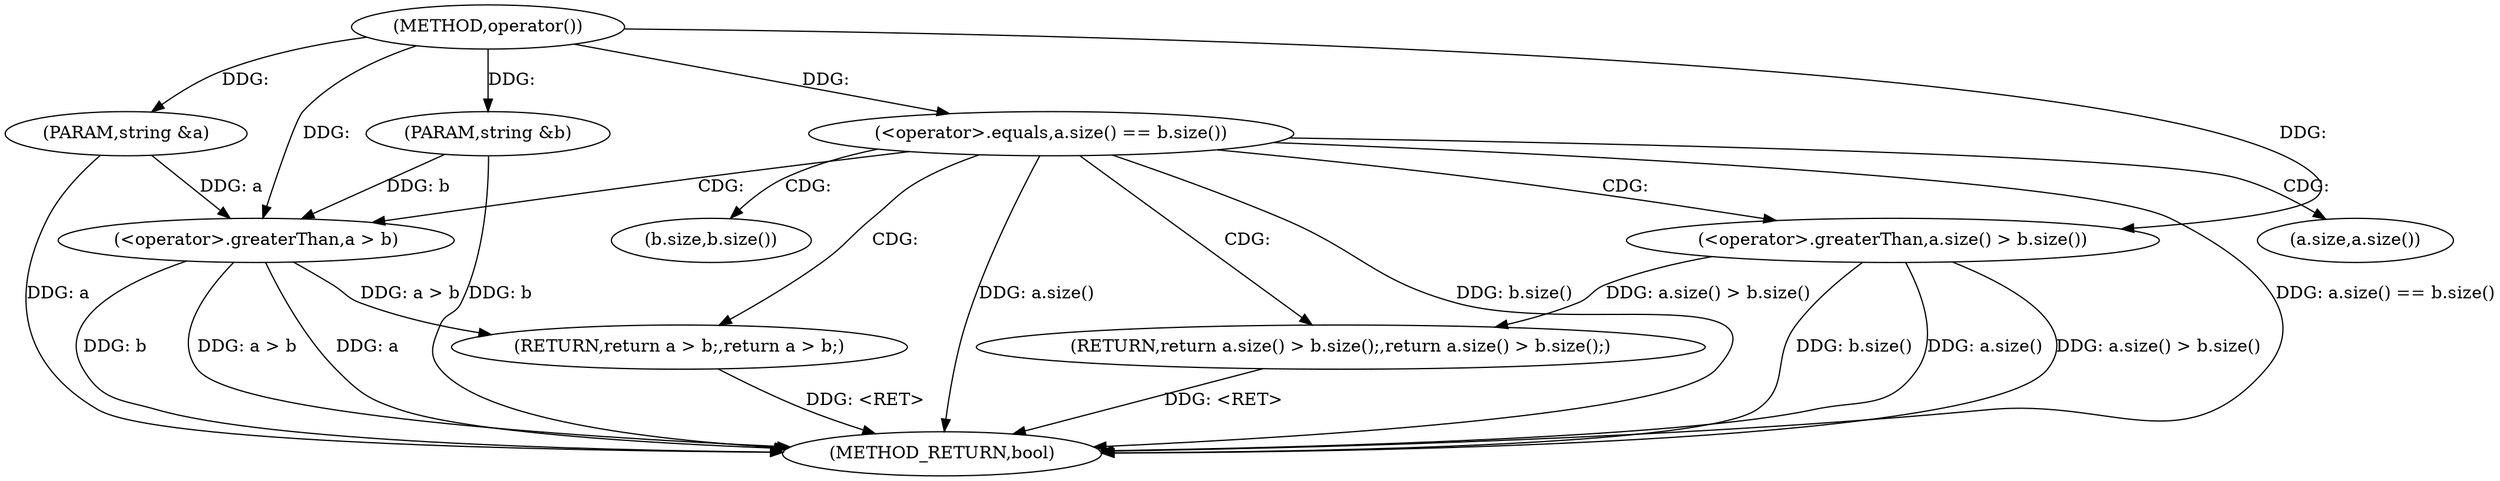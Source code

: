 digraph "operator()" {  
"1000103" [label = "(METHOD,operator())" ]
"1000119" [label = "(METHOD_RETURN,bool)" ]
"1000104" [label = "(PARAM,string &a)" ]
"1000105" [label = "(PARAM,string &b)" ]
"1000115" [label = "(RETURN,return a.size() > b.size();,return a.size() > b.size();)" ]
"1000108" [label = "(<operator>.equals,a.size() == b.size())" ]
"1000111" [label = "(RETURN,return a > b;,return a > b;)" ]
"1000116" [label = "(<operator>.greaterThan,a.size() > b.size())" ]
"1000112" [label = "(<operator>.greaterThan,a > b)" ]
"1000117" [label = "(a.size,a.size())" ]
"1000118" [label = "(b.size,b.size())" ]
  "1000111" -> "1000119"  [ label = "DDG: <RET>"] 
  "1000104" -> "1000119"  [ label = "DDG: a"] 
  "1000105" -> "1000119"  [ label = "DDG: b"] 
  "1000108" -> "1000119"  [ label = "DDG: a.size()"] 
  "1000108" -> "1000119"  [ label = "DDG: b.size()"] 
  "1000108" -> "1000119"  [ label = "DDG: a.size() == b.size()"] 
  "1000116" -> "1000119"  [ label = "DDG: a.size()"] 
  "1000116" -> "1000119"  [ label = "DDG: b.size()"] 
  "1000116" -> "1000119"  [ label = "DDG: a.size() > b.size()"] 
  "1000112" -> "1000119"  [ label = "DDG: a"] 
  "1000112" -> "1000119"  [ label = "DDG: b"] 
  "1000112" -> "1000119"  [ label = "DDG: a > b"] 
  "1000115" -> "1000119"  [ label = "DDG: <RET>"] 
  "1000103" -> "1000104"  [ label = "DDG: "] 
  "1000103" -> "1000105"  [ label = "DDG: "] 
  "1000116" -> "1000115"  [ label = "DDG: a.size() > b.size()"] 
  "1000112" -> "1000111"  [ label = "DDG: a > b"] 
  "1000103" -> "1000108"  [ label = "DDG: "] 
  "1000103" -> "1000116"  [ label = "DDG: "] 
  "1000104" -> "1000112"  [ label = "DDG: a"] 
  "1000103" -> "1000112"  [ label = "DDG: "] 
  "1000105" -> "1000112"  [ label = "DDG: b"] 
  "1000108" -> "1000112"  [ label = "CDG: "] 
  "1000108" -> "1000115"  [ label = "CDG: "] 
  "1000108" -> "1000117"  [ label = "CDG: "] 
  "1000108" -> "1000116"  [ label = "CDG: "] 
  "1000108" -> "1000118"  [ label = "CDG: "] 
  "1000108" -> "1000111"  [ label = "CDG: "] 
}
